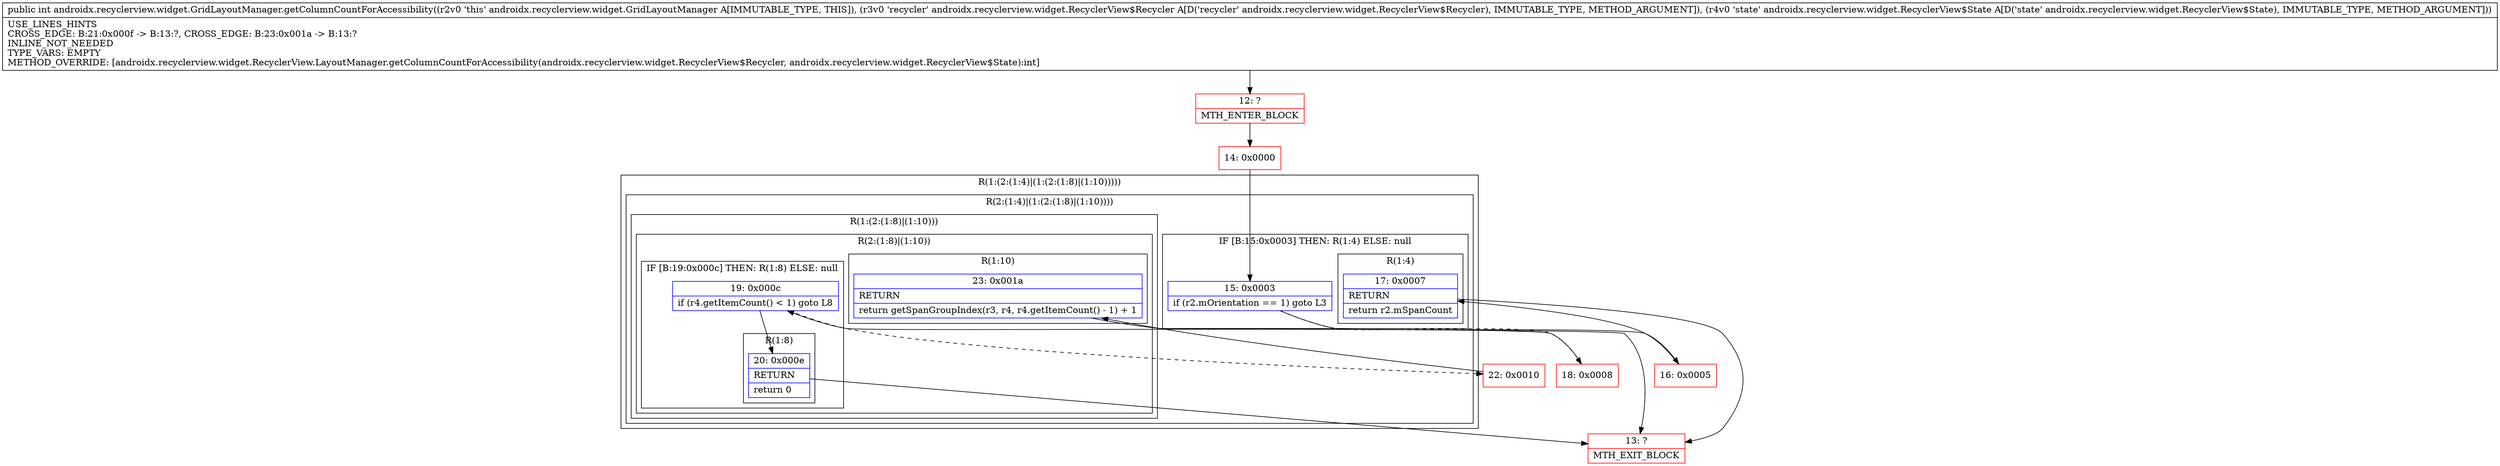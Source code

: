 digraph "CFG forandroidx.recyclerview.widget.GridLayoutManager.getColumnCountForAccessibility(Landroidx\/recyclerview\/widget\/RecyclerView$Recycler;Landroidx\/recyclerview\/widget\/RecyclerView$State;)I" {
subgraph cluster_Region_1446857039 {
label = "R(1:(2:(1:4)|(1:(2:(1:8)|(1:10)))))";
node [shape=record,color=blue];
subgraph cluster_Region_133845029 {
label = "R(2:(1:4)|(1:(2:(1:8)|(1:10))))";
node [shape=record,color=blue];
subgraph cluster_IfRegion_726741684 {
label = "IF [B:15:0x0003] THEN: R(1:4) ELSE: null";
node [shape=record,color=blue];
Node_15 [shape=record,label="{15\:\ 0x0003|if (r2.mOrientation == 1) goto L3\l}"];
subgraph cluster_Region_649522567 {
label = "R(1:4)";
node [shape=record,color=blue];
Node_17 [shape=record,label="{17\:\ 0x0007|RETURN\l|return r2.mSpanCount\l}"];
}
}
subgraph cluster_Region_452833071 {
label = "R(1:(2:(1:8)|(1:10)))";
node [shape=record,color=blue];
subgraph cluster_Region_1330884397 {
label = "R(2:(1:8)|(1:10))";
node [shape=record,color=blue];
subgraph cluster_IfRegion_1832247521 {
label = "IF [B:19:0x000c] THEN: R(1:8) ELSE: null";
node [shape=record,color=blue];
Node_19 [shape=record,label="{19\:\ 0x000c|if (r4.getItemCount() \< 1) goto L8\l}"];
subgraph cluster_Region_2088690197 {
label = "R(1:8)";
node [shape=record,color=blue];
Node_20 [shape=record,label="{20\:\ 0x000e|RETURN\l|return 0\l}"];
}
}
subgraph cluster_Region_185445986 {
label = "R(1:10)";
node [shape=record,color=blue];
Node_23 [shape=record,label="{23\:\ 0x001a|RETURN\l|return getSpanGroupIndex(r3, r4, r4.getItemCount() \- 1) + 1\l}"];
}
}
}
}
}
Node_12 [shape=record,color=red,label="{12\:\ ?|MTH_ENTER_BLOCK\l}"];
Node_14 [shape=record,color=red,label="{14\:\ 0x0000}"];
Node_16 [shape=record,color=red,label="{16\:\ 0x0005}"];
Node_13 [shape=record,color=red,label="{13\:\ ?|MTH_EXIT_BLOCK\l}"];
Node_18 [shape=record,color=red,label="{18\:\ 0x0008}"];
Node_22 [shape=record,color=red,label="{22\:\ 0x0010}"];
MethodNode[shape=record,label="{public int androidx.recyclerview.widget.GridLayoutManager.getColumnCountForAccessibility((r2v0 'this' androidx.recyclerview.widget.GridLayoutManager A[IMMUTABLE_TYPE, THIS]), (r3v0 'recycler' androidx.recyclerview.widget.RecyclerView$Recycler A[D('recycler' androidx.recyclerview.widget.RecyclerView$Recycler), IMMUTABLE_TYPE, METHOD_ARGUMENT]), (r4v0 'state' androidx.recyclerview.widget.RecyclerView$State A[D('state' androidx.recyclerview.widget.RecyclerView$State), IMMUTABLE_TYPE, METHOD_ARGUMENT]))  | USE_LINES_HINTS\lCROSS_EDGE: B:21:0x000f \-\> B:13:?, CROSS_EDGE: B:23:0x001a \-\> B:13:?\lINLINE_NOT_NEEDED\lTYPE_VARS: EMPTY\lMETHOD_OVERRIDE: [androidx.recyclerview.widget.RecyclerView.LayoutManager.getColumnCountForAccessibility(androidx.recyclerview.widget.RecyclerView$Recycler, androidx.recyclerview.widget.RecyclerView$State):int]\l}"];
MethodNode -> Node_12;Node_15 -> Node_16;
Node_15 -> Node_18[style=dashed];
Node_17 -> Node_13;
Node_19 -> Node_20;
Node_19 -> Node_22[style=dashed];
Node_20 -> Node_13;
Node_23 -> Node_13;
Node_12 -> Node_14;
Node_14 -> Node_15;
Node_16 -> Node_17;
Node_18 -> Node_19;
Node_22 -> Node_23;
}

